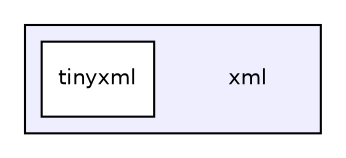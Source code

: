 digraph "xml" {
  compound=true
  node [ fontsize="10", fontname="Helvetica"];
  edge [ labelfontsize="10", labelfontname="Helvetica"];
  subgraph clusterdir_e3606260c4574633cb665e93ddc4b9f6 {
    graph [ bgcolor="#eeeeff", pencolor="black", label="" URL="dir_e3606260c4574633cb665e93ddc4b9f6.html"];
    dir_e3606260c4574633cb665e93ddc4b9f6 [shape=plaintext label="xml"];
    dir_c7ef93510035d8533ef4c9d1c09d2231 [shape=box label="tinyxml" color="black" fillcolor="white" style="filled" URL="dir_c7ef93510035d8533ef4c9d1c09d2231.html"];
  }
}
